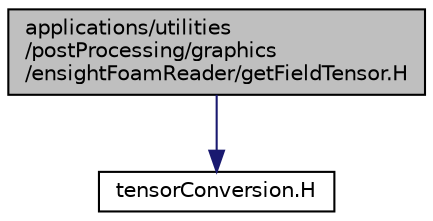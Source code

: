 digraph "applications/utilities/postProcessing/graphics/ensightFoamReader/getFieldTensor.H"
{
  bgcolor="transparent";
  edge [fontname="Helvetica",fontsize="10",labelfontname="Helvetica",labelfontsize="10"];
  node [fontname="Helvetica",fontsize="10",shape=record];
  Node1 [label="applications/utilities\l/postProcessing/graphics\l/ensightFoamReader/getFieldTensor.H",height=0.2,width=0.4,color="black", fillcolor="grey75", style="filled", fontcolor="black"];
  Node1 -> Node2 [color="midnightblue",fontsize="10",style="solid",fontname="Helvetica"];
  Node2 [label="tensorConversion.H",height=0.2,width=0.4,color="black",URL="$a04469.html"];
}
